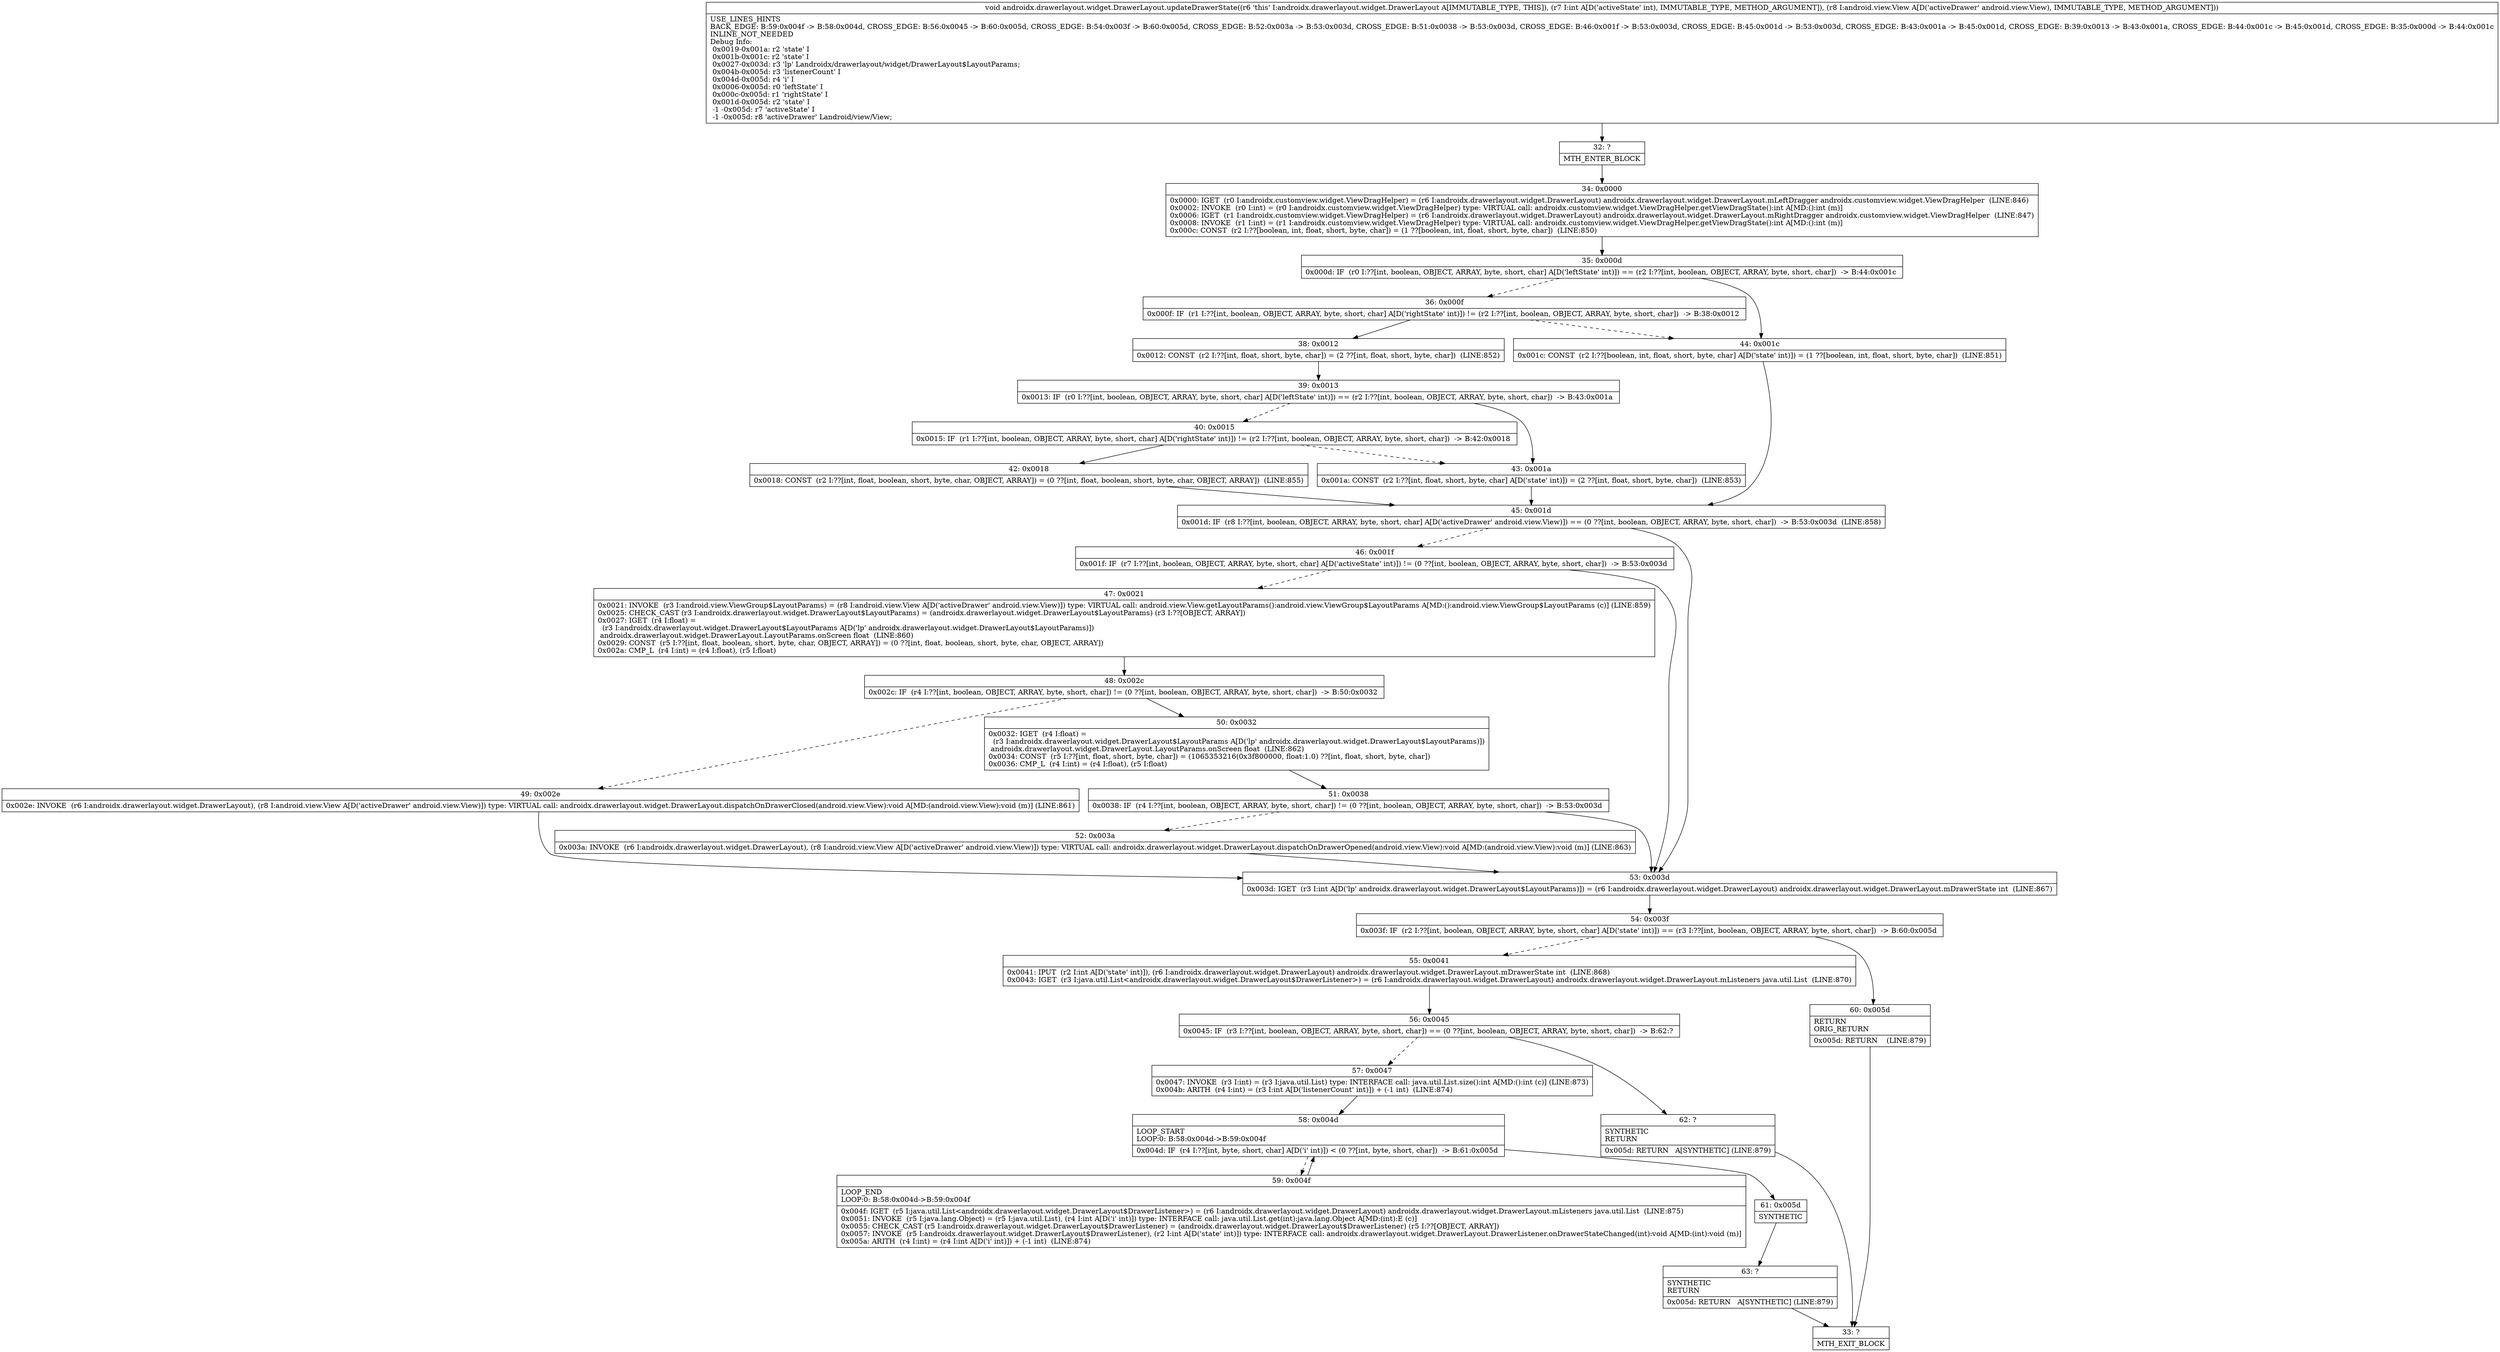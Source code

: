digraph "CFG forandroidx.drawerlayout.widget.DrawerLayout.updateDrawerState(ILandroid\/view\/View;)V" {
Node_32 [shape=record,label="{32\:\ ?|MTH_ENTER_BLOCK\l}"];
Node_34 [shape=record,label="{34\:\ 0x0000|0x0000: IGET  (r0 I:androidx.customview.widget.ViewDragHelper) = (r6 I:androidx.drawerlayout.widget.DrawerLayout) androidx.drawerlayout.widget.DrawerLayout.mLeftDragger androidx.customview.widget.ViewDragHelper  (LINE:846)\l0x0002: INVOKE  (r0 I:int) = (r0 I:androidx.customview.widget.ViewDragHelper) type: VIRTUAL call: androidx.customview.widget.ViewDragHelper.getViewDragState():int A[MD:():int (m)]\l0x0006: IGET  (r1 I:androidx.customview.widget.ViewDragHelper) = (r6 I:androidx.drawerlayout.widget.DrawerLayout) androidx.drawerlayout.widget.DrawerLayout.mRightDragger androidx.customview.widget.ViewDragHelper  (LINE:847)\l0x0008: INVOKE  (r1 I:int) = (r1 I:androidx.customview.widget.ViewDragHelper) type: VIRTUAL call: androidx.customview.widget.ViewDragHelper.getViewDragState():int A[MD:():int (m)]\l0x000c: CONST  (r2 I:??[boolean, int, float, short, byte, char]) = (1 ??[boolean, int, float, short, byte, char])  (LINE:850)\l}"];
Node_35 [shape=record,label="{35\:\ 0x000d|0x000d: IF  (r0 I:??[int, boolean, OBJECT, ARRAY, byte, short, char] A[D('leftState' int)]) == (r2 I:??[int, boolean, OBJECT, ARRAY, byte, short, char])  \-\> B:44:0x001c \l}"];
Node_36 [shape=record,label="{36\:\ 0x000f|0x000f: IF  (r1 I:??[int, boolean, OBJECT, ARRAY, byte, short, char] A[D('rightState' int)]) != (r2 I:??[int, boolean, OBJECT, ARRAY, byte, short, char])  \-\> B:38:0x0012 \l}"];
Node_38 [shape=record,label="{38\:\ 0x0012|0x0012: CONST  (r2 I:??[int, float, short, byte, char]) = (2 ??[int, float, short, byte, char])  (LINE:852)\l}"];
Node_39 [shape=record,label="{39\:\ 0x0013|0x0013: IF  (r0 I:??[int, boolean, OBJECT, ARRAY, byte, short, char] A[D('leftState' int)]) == (r2 I:??[int, boolean, OBJECT, ARRAY, byte, short, char])  \-\> B:43:0x001a \l}"];
Node_40 [shape=record,label="{40\:\ 0x0015|0x0015: IF  (r1 I:??[int, boolean, OBJECT, ARRAY, byte, short, char] A[D('rightState' int)]) != (r2 I:??[int, boolean, OBJECT, ARRAY, byte, short, char])  \-\> B:42:0x0018 \l}"];
Node_42 [shape=record,label="{42\:\ 0x0018|0x0018: CONST  (r2 I:??[int, float, boolean, short, byte, char, OBJECT, ARRAY]) = (0 ??[int, float, boolean, short, byte, char, OBJECT, ARRAY])  (LINE:855)\l}"];
Node_45 [shape=record,label="{45\:\ 0x001d|0x001d: IF  (r8 I:??[int, boolean, OBJECT, ARRAY, byte, short, char] A[D('activeDrawer' android.view.View)]) == (0 ??[int, boolean, OBJECT, ARRAY, byte, short, char])  \-\> B:53:0x003d  (LINE:858)\l}"];
Node_46 [shape=record,label="{46\:\ 0x001f|0x001f: IF  (r7 I:??[int, boolean, OBJECT, ARRAY, byte, short, char] A[D('activeState' int)]) != (0 ??[int, boolean, OBJECT, ARRAY, byte, short, char])  \-\> B:53:0x003d \l}"];
Node_47 [shape=record,label="{47\:\ 0x0021|0x0021: INVOKE  (r3 I:android.view.ViewGroup$LayoutParams) = (r8 I:android.view.View A[D('activeDrawer' android.view.View)]) type: VIRTUAL call: android.view.View.getLayoutParams():android.view.ViewGroup$LayoutParams A[MD:():android.view.ViewGroup$LayoutParams (c)] (LINE:859)\l0x0025: CHECK_CAST (r3 I:androidx.drawerlayout.widget.DrawerLayout$LayoutParams) = (androidx.drawerlayout.widget.DrawerLayout$LayoutParams) (r3 I:??[OBJECT, ARRAY]) \l0x0027: IGET  (r4 I:float) = \l  (r3 I:androidx.drawerlayout.widget.DrawerLayout$LayoutParams A[D('lp' androidx.drawerlayout.widget.DrawerLayout$LayoutParams)])\l androidx.drawerlayout.widget.DrawerLayout.LayoutParams.onScreen float  (LINE:860)\l0x0029: CONST  (r5 I:??[int, float, boolean, short, byte, char, OBJECT, ARRAY]) = (0 ??[int, float, boolean, short, byte, char, OBJECT, ARRAY]) \l0x002a: CMP_L  (r4 I:int) = (r4 I:float), (r5 I:float) \l}"];
Node_48 [shape=record,label="{48\:\ 0x002c|0x002c: IF  (r4 I:??[int, boolean, OBJECT, ARRAY, byte, short, char]) != (0 ??[int, boolean, OBJECT, ARRAY, byte, short, char])  \-\> B:50:0x0032 \l}"];
Node_49 [shape=record,label="{49\:\ 0x002e|0x002e: INVOKE  (r6 I:androidx.drawerlayout.widget.DrawerLayout), (r8 I:android.view.View A[D('activeDrawer' android.view.View)]) type: VIRTUAL call: androidx.drawerlayout.widget.DrawerLayout.dispatchOnDrawerClosed(android.view.View):void A[MD:(android.view.View):void (m)] (LINE:861)\l}"];
Node_50 [shape=record,label="{50\:\ 0x0032|0x0032: IGET  (r4 I:float) = \l  (r3 I:androidx.drawerlayout.widget.DrawerLayout$LayoutParams A[D('lp' androidx.drawerlayout.widget.DrawerLayout$LayoutParams)])\l androidx.drawerlayout.widget.DrawerLayout.LayoutParams.onScreen float  (LINE:862)\l0x0034: CONST  (r5 I:??[int, float, short, byte, char]) = (1065353216(0x3f800000, float:1.0) ??[int, float, short, byte, char]) \l0x0036: CMP_L  (r4 I:int) = (r4 I:float), (r5 I:float) \l}"];
Node_51 [shape=record,label="{51\:\ 0x0038|0x0038: IF  (r4 I:??[int, boolean, OBJECT, ARRAY, byte, short, char]) != (0 ??[int, boolean, OBJECT, ARRAY, byte, short, char])  \-\> B:53:0x003d \l}"];
Node_52 [shape=record,label="{52\:\ 0x003a|0x003a: INVOKE  (r6 I:androidx.drawerlayout.widget.DrawerLayout), (r8 I:android.view.View A[D('activeDrawer' android.view.View)]) type: VIRTUAL call: androidx.drawerlayout.widget.DrawerLayout.dispatchOnDrawerOpened(android.view.View):void A[MD:(android.view.View):void (m)] (LINE:863)\l}"];
Node_53 [shape=record,label="{53\:\ 0x003d|0x003d: IGET  (r3 I:int A[D('lp' androidx.drawerlayout.widget.DrawerLayout$LayoutParams)]) = (r6 I:androidx.drawerlayout.widget.DrawerLayout) androidx.drawerlayout.widget.DrawerLayout.mDrawerState int  (LINE:867)\l}"];
Node_54 [shape=record,label="{54\:\ 0x003f|0x003f: IF  (r2 I:??[int, boolean, OBJECT, ARRAY, byte, short, char] A[D('state' int)]) == (r3 I:??[int, boolean, OBJECT, ARRAY, byte, short, char])  \-\> B:60:0x005d \l}"];
Node_55 [shape=record,label="{55\:\ 0x0041|0x0041: IPUT  (r2 I:int A[D('state' int)]), (r6 I:androidx.drawerlayout.widget.DrawerLayout) androidx.drawerlayout.widget.DrawerLayout.mDrawerState int  (LINE:868)\l0x0043: IGET  (r3 I:java.util.List\<androidx.drawerlayout.widget.DrawerLayout$DrawerListener\>) = (r6 I:androidx.drawerlayout.widget.DrawerLayout) androidx.drawerlayout.widget.DrawerLayout.mListeners java.util.List  (LINE:870)\l}"];
Node_56 [shape=record,label="{56\:\ 0x0045|0x0045: IF  (r3 I:??[int, boolean, OBJECT, ARRAY, byte, short, char]) == (0 ??[int, boolean, OBJECT, ARRAY, byte, short, char])  \-\> B:62:? \l}"];
Node_57 [shape=record,label="{57\:\ 0x0047|0x0047: INVOKE  (r3 I:int) = (r3 I:java.util.List) type: INTERFACE call: java.util.List.size():int A[MD:():int (c)] (LINE:873)\l0x004b: ARITH  (r4 I:int) = (r3 I:int A[D('listenerCount' int)]) + (\-1 int)  (LINE:874)\l}"];
Node_58 [shape=record,label="{58\:\ 0x004d|LOOP_START\lLOOP:0: B:58:0x004d\-\>B:59:0x004f\l|0x004d: IF  (r4 I:??[int, byte, short, char] A[D('i' int)]) \< (0 ??[int, byte, short, char])  \-\> B:61:0x005d \l}"];
Node_59 [shape=record,label="{59\:\ 0x004f|LOOP_END\lLOOP:0: B:58:0x004d\-\>B:59:0x004f\l|0x004f: IGET  (r5 I:java.util.List\<androidx.drawerlayout.widget.DrawerLayout$DrawerListener\>) = (r6 I:androidx.drawerlayout.widget.DrawerLayout) androidx.drawerlayout.widget.DrawerLayout.mListeners java.util.List  (LINE:875)\l0x0051: INVOKE  (r5 I:java.lang.Object) = (r5 I:java.util.List), (r4 I:int A[D('i' int)]) type: INTERFACE call: java.util.List.get(int):java.lang.Object A[MD:(int):E (c)]\l0x0055: CHECK_CAST (r5 I:androidx.drawerlayout.widget.DrawerLayout$DrawerListener) = (androidx.drawerlayout.widget.DrawerLayout$DrawerListener) (r5 I:??[OBJECT, ARRAY]) \l0x0057: INVOKE  (r5 I:androidx.drawerlayout.widget.DrawerLayout$DrawerListener), (r2 I:int A[D('state' int)]) type: INTERFACE call: androidx.drawerlayout.widget.DrawerLayout.DrawerListener.onDrawerStateChanged(int):void A[MD:(int):void (m)]\l0x005a: ARITH  (r4 I:int) = (r4 I:int A[D('i' int)]) + (\-1 int)  (LINE:874)\l}"];
Node_61 [shape=record,label="{61\:\ 0x005d|SYNTHETIC\l}"];
Node_63 [shape=record,label="{63\:\ ?|SYNTHETIC\lRETURN\l|0x005d: RETURN   A[SYNTHETIC] (LINE:879)\l}"];
Node_33 [shape=record,label="{33\:\ ?|MTH_EXIT_BLOCK\l}"];
Node_62 [shape=record,label="{62\:\ ?|SYNTHETIC\lRETURN\l|0x005d: RETURN   A[SYNTHETIC] (LINE:879)\l}"];
Node_60 [shape=record,label="{60\:\ 0x005d|RETURN\lORIG_RETURN\l|0x005d: RETURN    (LINE:879)\l}"];
Node_43 [shape=record,label="{43\:\ 0x001a|0x001a: CONST  (r2 I:??[int, float, short, byte, char] A[D('state' int)]) = (2 ??[int, float, short, byte, char])  (LINE:853)\l}"];
Node_44 [shape=record,label="{44\:\ 0x001c|0x001c: CONST  (r2 I:??[boolean, int, float, short, byte, char] A[D('state' int)]) = (1 ??[boolean, int, float, short, byte, char])  (LINE:851)\l}"];
MethodNode[shape=record,label="{void androidx.drawerlayout.widget.DrawerLayout.updateDrawerState((r6 'this' I:androidx.drawerlayout.widget.DrawerLayout A[IMMUTABLE_TYPE, THIS]), (r7 I:int A[D('activeState' int), IMMUTABLE_TYPE, METHOD_ARGUMENT]), (r8 I:android.view.View A[D('activeDrawer' android.view.View), IMMUTABLE_TYPE, METHOD_ARGUMENT]))  | USE_LINES_HINTS\lBACK_EDGE: B:59:0x004f \-\> B:58:0x004d, CROSS_EDGE: B:56:0x0045 \-\> B:60:0x005d, CROSS_EDGE: B:54:0x003f \-\> B:60:0x005d, CROSS_EDGE: B:52:0x003a \-\> B:53:0x003d, CROSS_EDGE: B:51:0x0038 \-\> B:53:0x003d, CROSS_EDGE: B:46:0x001f \-\> B:53:0x003d, CROSS_EDGE: B:45:0x001d \-\> B:53:0x003d, CROSS_EDGE: B:43:0x001a \-\> B:45:0x001d, CROSS_EDGE: B:39:0x0013 \-\> B:43:0x001a, CROSS_EDGE: B:44:0x001c \-\> B:45:0x001d, CROSS_EDGE: B:35:0x000d \-\> B:44:0x001c\lINLINE_NOT_NEEDED\lDebug Info:\l  0x0019\-0x001a: r2 'state' I\l  0x001b\-0x001c: r2 'state' I\l  0x0027\-0x003d: r3 'lp' Landroidx\/drawerlayout\/widget\/DrawerLayout$LayoutParams;\l  0x004b\-0x005d: r3 'listenerCount' I\l  0x004d\-0x005d: r4 'i' I\l  0x0006\-0x005d: r0 'leftState' I\l  0x000c\-0x005d: r1 'rightState' I\l  0x001d\-0x005d: r2 'state' I\l  \-1 \-0x005d: r7 'activeState' I\l  \-1 \-0x005d: r8 'activeDrawer' Landroid\/view\/View;\l}"];
MethodNode -> Node_32;Node_32 -> Node_34;
Node_34 -> Node_35;
Node_35 -> Node_36[style=dashed];
Node_35 -> Node_44;
Node_36 -> Node_38;
Node_36 -> Node_44[style=dashed];
Node_38 -> Node_39;
Node_39 -> Node_40[style=dashed];
Node_39 -> Node_43;
Node_40 -> Node_42;
Node_40 -> Node_43[style=dashed];
Node_42 -> Node_45;
Node_45 -> Node_46[style=dashed];
Node_45 -> Node_53;
Node_46 -> Node_47[style=dashed];
Node_46 -> Node_53;
Node_47 -> Node_48;
Node_48 -> Node_49[style=dashed];
Node_48 -> Node_50;
Node_49 -> Node_53;
Node_50 -> Node_51;
Node_51 -> Node_52[style=dashed];
Node_51 -> Node_53;
Node_52 -> Node_53;
Node_53 -> Node_54;
Node_54 -> Node_55[style=dashed];
Node_54 -> Node_60;
Node_55 -> Node_56;
Node_56 -> Node_57[style=dashed];
Node_56 -> Node_62;
Node_57 -> Node_58;
Node_58 -> Node_59[style=dashed];
Node_58 -> Node_61;
Node_59 -> Node_58;
Node_61 -> Node_63;
Node_63 -> Node_33;
Node_62 -> Node_33;
Node_60 -> Node_33;
Node_43 -> Node_45;
Node_44 -> Node_45;
}

